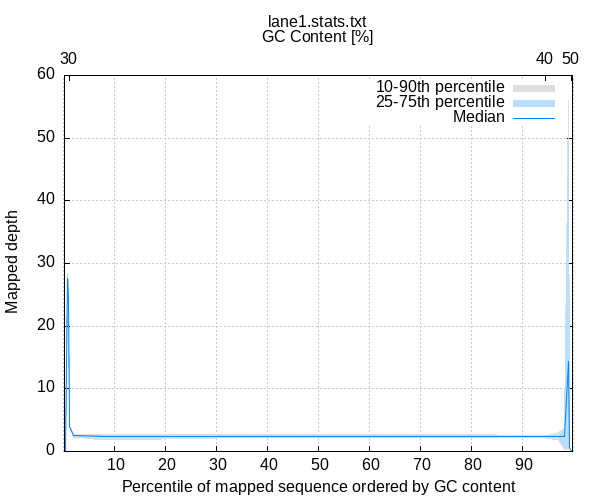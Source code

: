 
            set terminal png size 600,500 truecolor
            set output "plot/gc-depth.png"
            set grid xtics ytics y2tics back lc rgb "#cccccc"
            set ylabel "Mapped depth"
            set xlabel "Percentile of mapped sequence ordered by GC content"
            set x2label "GC Content [%]"
            set title "lane1.stats.txt" noenhanced
            set x2tics ("30" 1.136,"40" 94.643,"50" 99.675)
            set xtics nomirror
            set xrange [0.1:99.9]

            plot '-' using 1:2:3 with filledcurve lt 1 lc rgb "#dedede" t '10-90th percentile' , \
                 '-' using 1:2:3 with filledcurve lt 1 lc rgb "#bbdeff" t '25-75th percentile' , \
                 '-' using 1:2 with lines lc rgb "#0084ff" t 'Median'
        0.325	0.000	0.000
0.649	26.757	28.447
0.974	22.594	26.433
1.136	4.055	4.055
1.786	2.176	2.803
8.117	1.820	2.678
29.870	2.130	2.643
65.747	2.101	2.677
84.903	2.138	2.663
94.643	2.124	2.570
97.240	1.773	3.095
98.377	0.394	3.834
99.026	0.351	56.036
99.351	0.497	0.643
99.513	0.286	0.286
99.675	0.119	0.119
99.838	0.043	0.043
100.000	0.297	0.297
end
0.325	0.000	0.000
0.649	26.757	28.447
0.974	22.594	26.433
1.136	4.055	4.055
1.786	2.213	2.785
8.117	2.209	2.543
29.870	2.304	2.554
65.747	2.295	2.557
84.903	2.256	2.556
94.643	2.264	2.512
97.240	2.256	2.601
98.377	0.432	3.499
99.026	0.491	48.981
99.351	0.497	0.643
99.513	0.286	0.286
99.675	0.119	0.119
99.838	0.043	0.043
100.000	0.297	0.297
end
0.325	0.000
0.649	27.602
0.974	24.513
1.136	4.055
1.786	2.527
8.117	2.425
29.870	2.425
65.747	2.419
84.903	2.384
94.643	2.365
97.240	2.449
98.377	2.349
99.026	14.364
99.351	0.570
99.513	0.286
99.675	0.119
99.838	0.043
100.000	0.297
end
